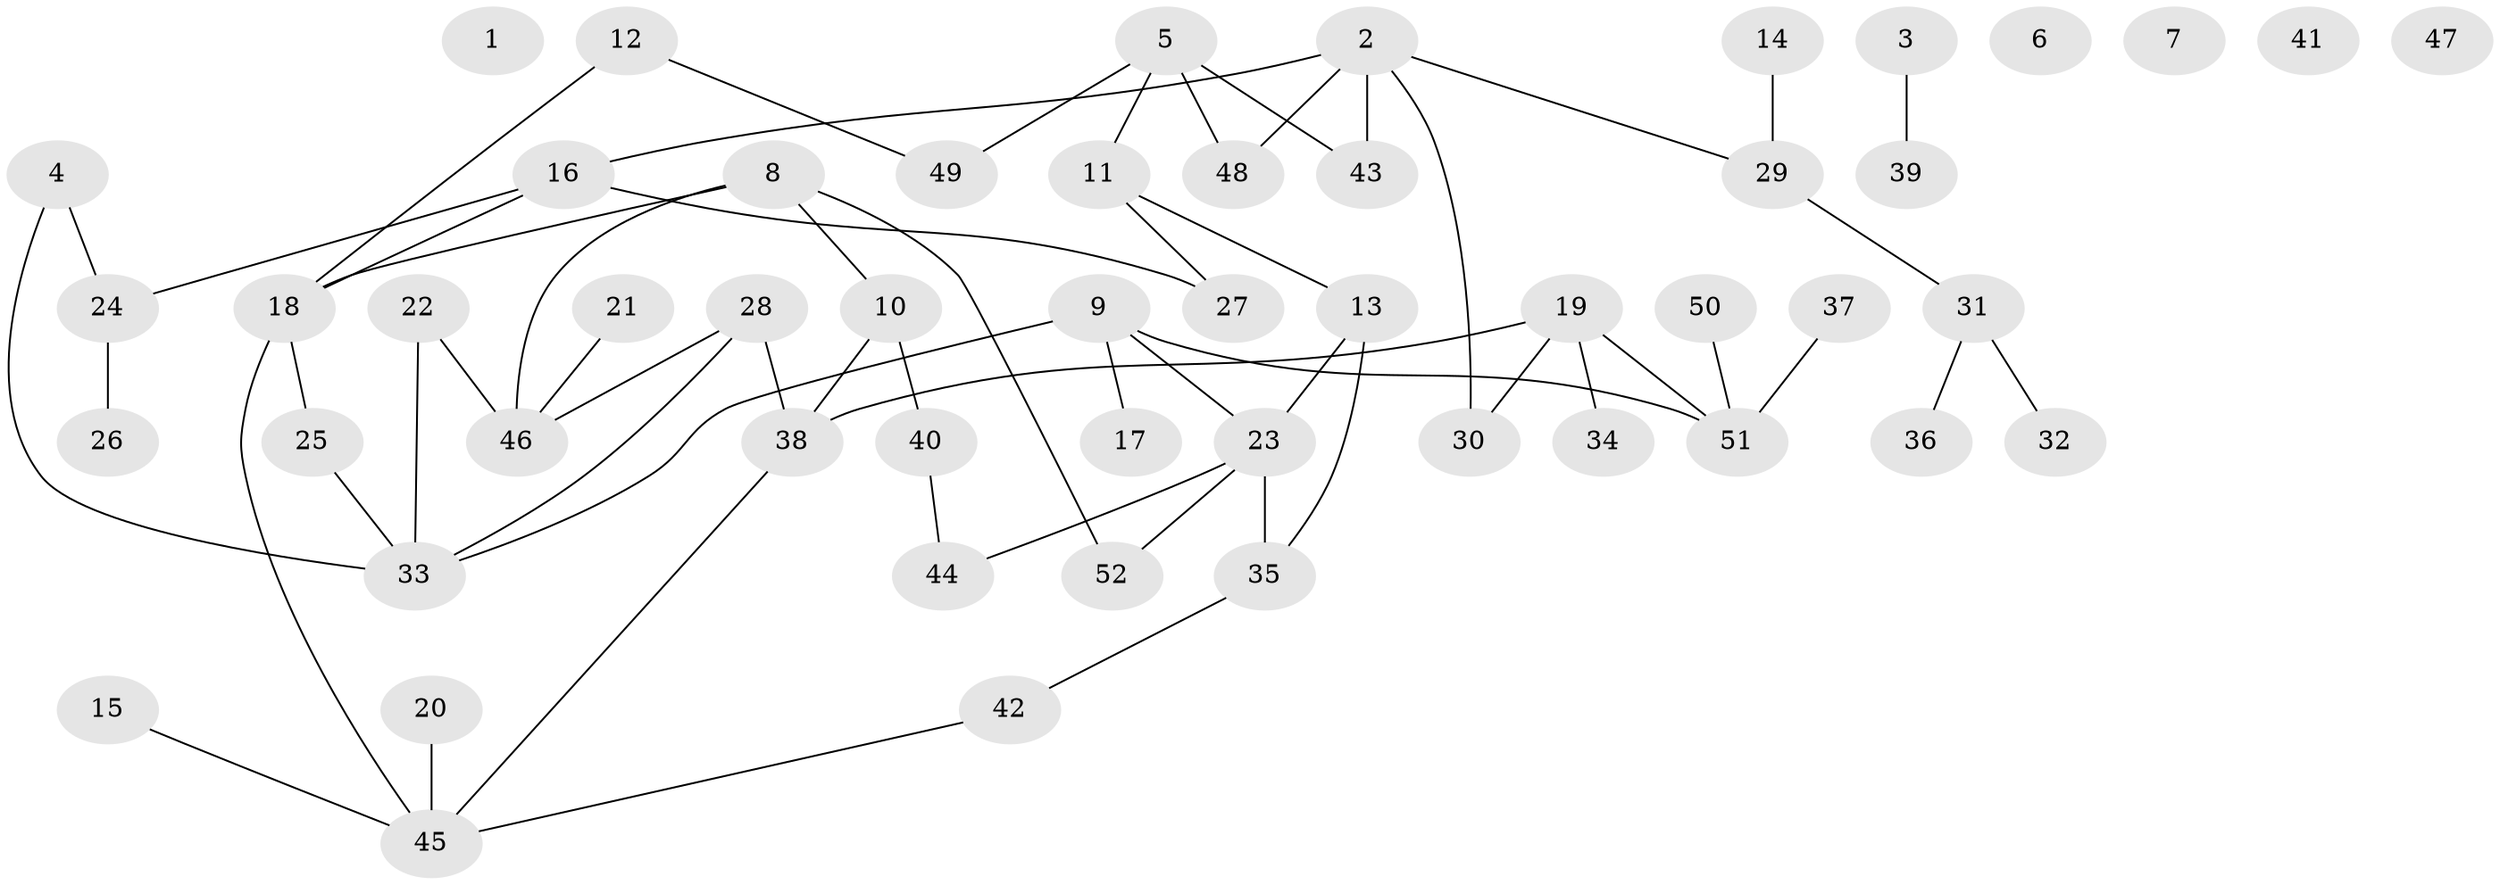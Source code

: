 // coarse degree distribution, {2: 0.3, 1: 0.2, 6: 0.1, 3: 0.3, 5: 0.1}
// Generated by graph-tools (version 1.1) at 2025/35/03/04/25 23:35:43]
// undirected, 52 vertices, 60 edges
graph export_dot {
  node [color=gray90,style=filled];
  1;
  2;
  3;
  4;
  5;
  6;
  7;
  8;
  9;
  10;
  11;
  12;
  13;
  14;
  15;
  16;
  17;
  18;
  19;
  20;
  21;
  22;
  23;
  24;
  25;
  26;
  27;
  28;
  29;
  30;
  31;
  32;
  33;
  34;
  35;
  36;
  37;
  38;
  39;
  40;
  41;
  42;
  43;
  44;
  45;
  46;
  47;
  48;
  49;
  50;
  51;
  52;
  2 -- 16;
  2 -- 29;
  2 -- 30;
  2 -- 43;
  2 -- 48;
  3 -- 39;
  4 -- 24;
  4 -- 33;
  5 -- 11;
  5 -- 43;
  5 -- 48;
  5 -- 49;
  8 -- 10;
  8 -- 18;
  8 -- 46;
  8 -- 52;
  9 -- 17;
  9 -- 23;
  9 -- 33;
  9 -- 51;
  10 -- 38;
  10 -- 40;
  11 -- 13;
  11 -- 27;
  12 -- 18;
  12 -- 49;
  13 -- 23;
  13 -- 35;
  14 -- 29;
  15 -- 45;
  16 -- 18;
  16 -- 24;
  16 -- 27;
  18 -- 25;
  18 -- 45;
  19 -- 30;
  19 -- 34;
  19 -- 38;
  19 -- 51;
  20 -- 45;
  21 -- 46;
  22 -- 33;
  22 -- 46;
  23 -- 35;
  23 -- 44;
  23 -- 52;
  24 -- 26;
  25 -- 33;
  28 -- 33;
  28 -- 38;
  28 -- 46;
  29 -- 31;
  31 -- 32;
  31 -- 36;
  35 -- 42;
  37 -- 51;
  38 -- 45;
  40 -- 44;
  42 -- 45;
  50 -- 51;
}
